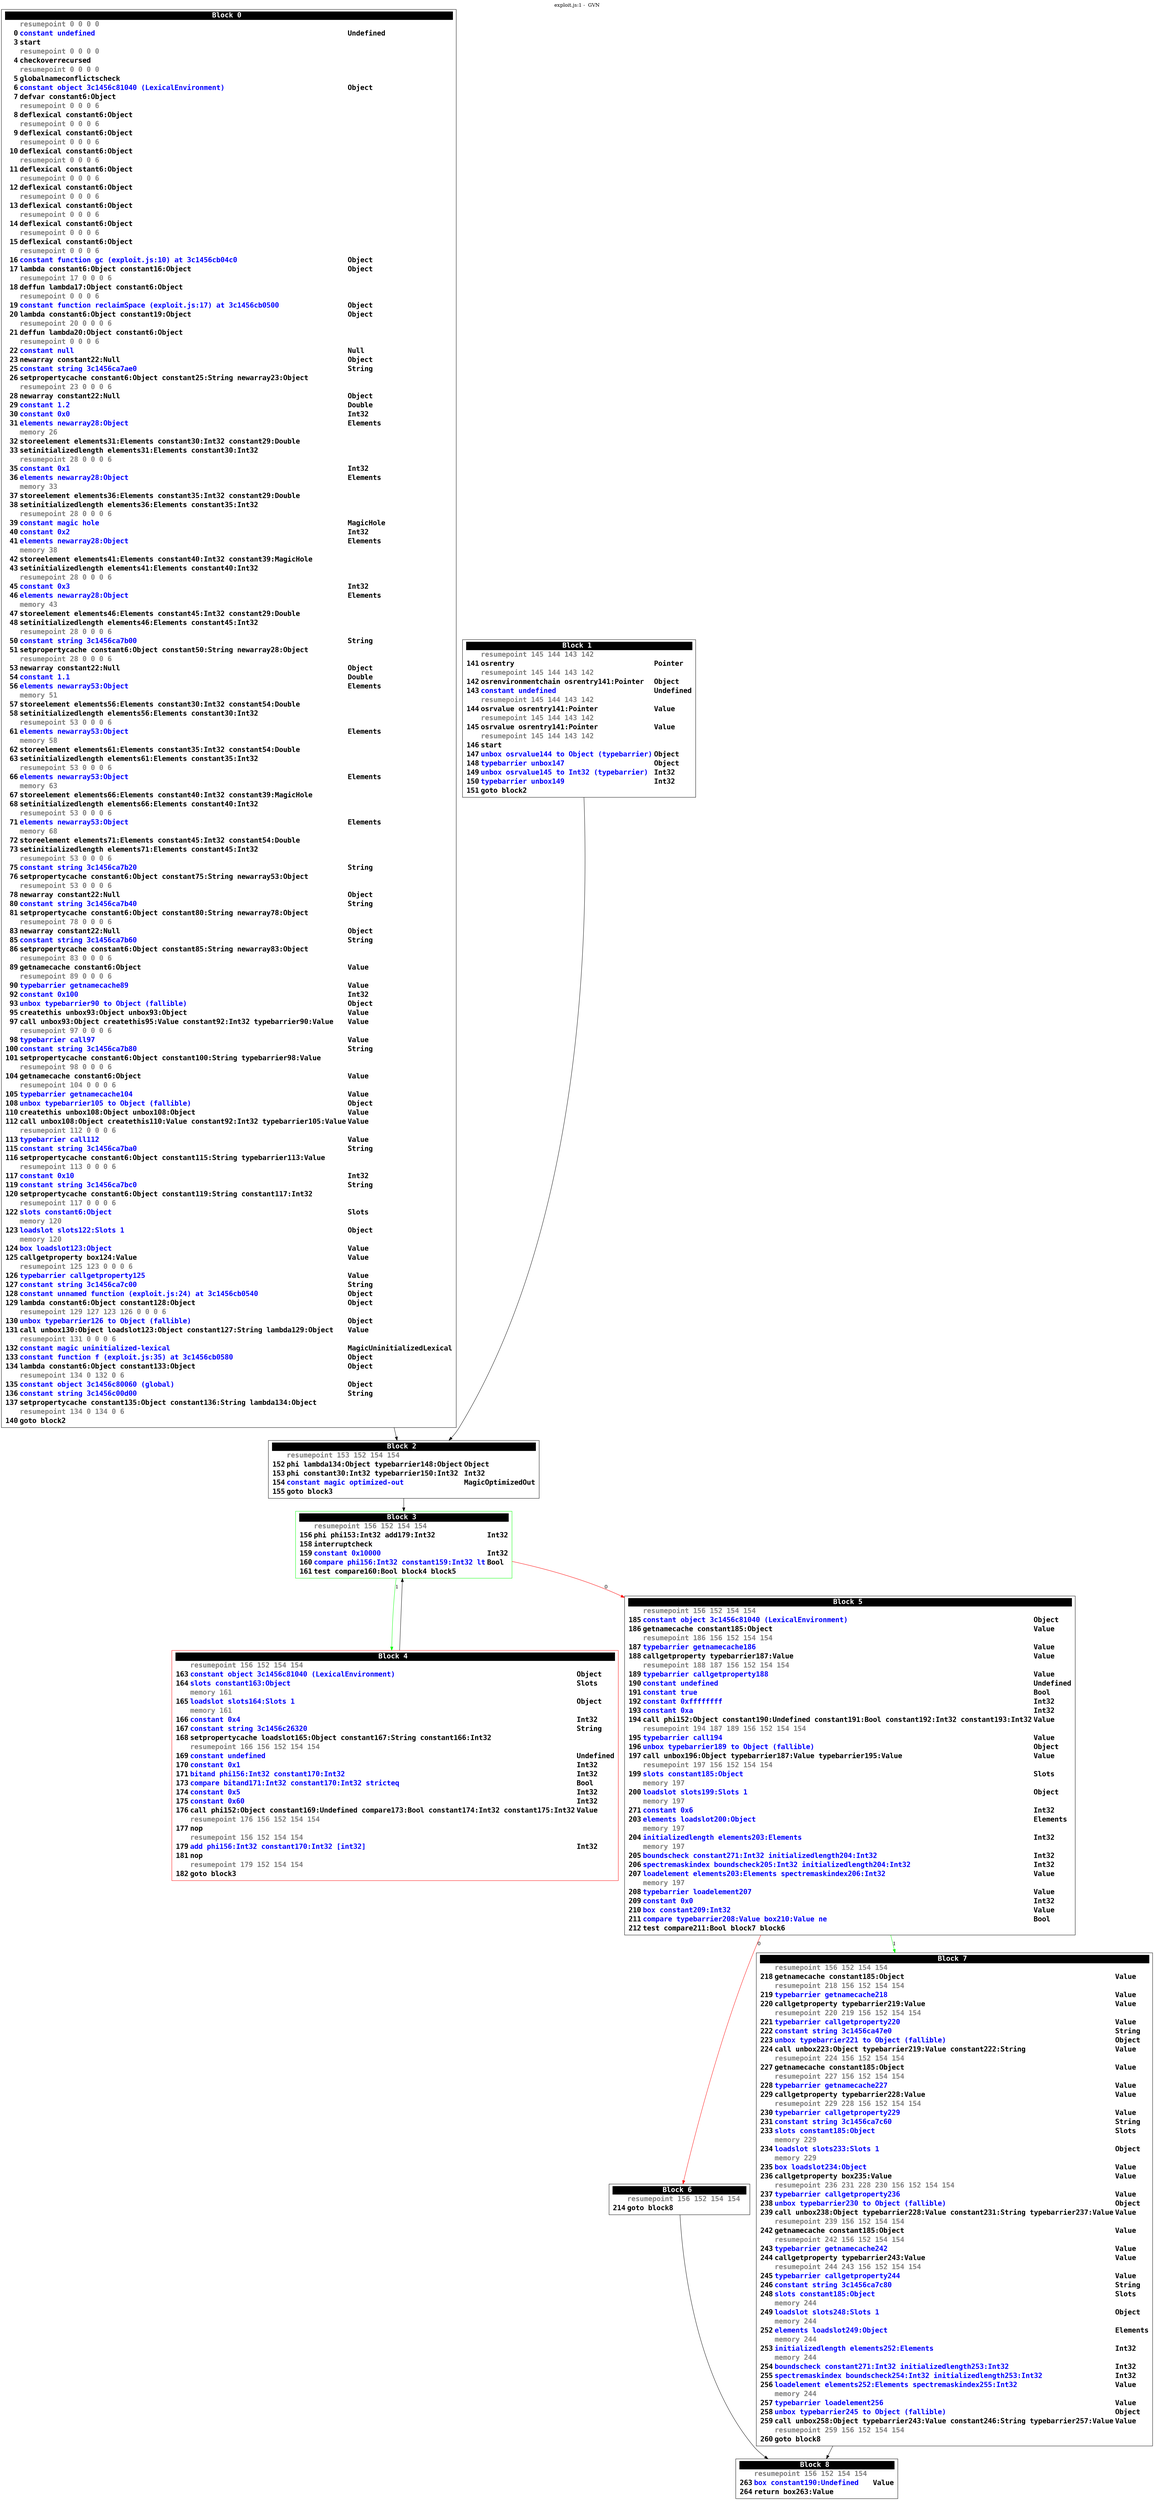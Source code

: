 digraph {
labelloc = t;
labelfontsize = 30;
label = "exploit.js:1 -  GVN";
  rankdir=TB
  splines=true

  "Block0" [ shape=box fontsize=20 fontname="Consolas Bold" label=<<table border="0" cellborder="0" cellpadding="1"><tr><td align="center" bgcolor="black" colspan="3"><font color="white">Block 0 </font></td></tr><tr><td align="left"></td><td align="left"><font color="grey50">resumepoint 0 0 0 0 </font></td><td></td></tr><tr><td align="right" port="i0">0</td><td align="left"><font color="blue">constant undefined</font></td><td align="left">Undefined</td></tr><tr><td align="right" port="i3">3</td><td align="left">start</td></tr><tr><td align="left"></td><td align="left"><font color="grey50">resumepoint 0 0 0 0 </font></td><td></td></tr><tr><td align="right" port="i4">4</td><td align="left">checkoverrecursed</td></tr><tr><td align="left"></td><td align="left"><font color="grey50">resumepoint 0 0 0 0 </font></td><td></td></tr><tr><td align="right" port="i5">5</td><td align="left">globalnameconflictscheck</td></tr><tr><td align="right" port="i6">6</td><td align="left"><font color="blue">constant object 3c1456c81040 (LexicalEnvironment)</font></td><td align="left">Object</td></tr><tr><td align="right" port="i7">7</td><td align="left">defvar constant6:Object</td></tr><tr><td align="left"></td><td align="left"><font color="grey50">resumepoint 0 0 0 6 </font></td><td></td></tr><tr><td align="right" port="i8">8</td><td align="left">deflexical constant6:Object</td></tr><tr><td align="left"></td><td align="left"><font color="grey50">resumepoint 0 0 0 6 </font></td><td></td></tr><tr><td align="right" port="i9">9</td><td align="left">deflexical constant6:Object</td></tr><tr><td align="left"></td><td align="left"><font color="grey50">resumepoint 0 0 0 6 </font></td><td></td></tr><tr><td align="right" port="i10">10</td><td align="left">deflexical constant6:Object</td></tr><tr><td align="left"></td><td align="left"><font color="grey50">resumepoint 0 0 0 6 </font></td><td></td></tr><tr><td align="right" port="i11">11</td><td align="left">deflexical constant6:Object</td></tr><tr><td align="left"></td><td align="left"><font color="grey50">resumepoint 0 0 0 6 </font></td><td></td></tr><tr><td align="right" port="i12">12</td><td align="left">deflexical constant6:Object</td></tr><tr><td align="left"></td><td align="left"><font color="grey50">resumepoint 0 0 0 6 </font></td><td></td></tr><tr><td align="right" port="i13">13</td><td align="left">deflexical constant6:Object</td></tr><tr><td align="left"></td><td align="left"><font color="grey50">resumepoint 0 0 0 6 </font></td><td></td></tr><tr><td align="right" port="i14">14</td><td align="left">deflexical constant6:Object</td></tr><tr><td align="left"></td><td align="left"><font color="grey50">resumepoint 0 0 0 6 </font></td><td></td></tr><tr><td align="right" port="i15">15</td><td align="left">deflexical constant6:Object</td></tr><tr><td align="left"></td><td align="left"><font color="grey50">resumepoint 0 0 0 6 </font></td><td></td></tr><tr><td align="right" port="i16">16</td><td align="left"><font color="blue">constant function gc (exploit.js:10) at 3c1456cb04c0</font></td><td align="left">Object</td></tr><tr><td align="right" port="i17">17</td><td align="left">lambda constant6:Object constant16:Object</td><td align="left">Object</td></tr><tr><td align="left"></td><td align="left"><font color="grey50">resumepoint 17 0 0 0 6 </font></td><td></td></tr><tr><td align="right" port="i18">18</td><td align="left">deffun lambda17:Object constant6:Object</td></tr><tr><td align="left"></td><td align="left"><font color="grey50">resumepoint 0 0 0 6 </font></td><td></td></tr><tr><td align="right" port="i19">19</td><td align="left"><font color="blue">constant function reclaimSpace (exploit.js:17) at 3c1456cb0500</font></td><td align="left">Object</td></tr><tr><td align="right" port="i20">20</td><td align="left">lambda constant6:Object constant19:Object</td><td align="left">Object</td></tr><tr><td align="left"></td><td align="left"><font color="grey50">resumepoint 20 0 0 0 6 </font></td><td></td></tr><tr><td align="right" port="i21">21</td><td align="left">deffun lambda20:Object constant6:Object</td></tr><tr><td align="left"></td><td align="left"><font color="grey50">resumepoint 0 0 0 6 </font></td><td></td></tr><tr><td align="right" port="i22">22</td><td align="left"><font color="blue">constant null</font></td><td align="left">Null</td></tr><tr><td align="right" port="i23">23</td><td align="left">newarray constant22:Null</td><td align="left">Object</td></tr><tr><td align="right" port="i25">25</td><td align="left"><font color="blue">constant string 3c1456ca7ae0</font></td><td align="left">String</td></tr><tr><td align="right" port="i26">26</td><td align="left">setpropertycache constant6:Object constant25:String newarray23:Object</td></tr><tr><td align="left"></td><td align="left"><font color="grey50">resumepoint 23 0 0 0 6 </font></td><td></td></tr><tr><td align="right" port="i28">28</td><td align="left">newarray constant22:Null</td><td align="left">Object</td></tr><tr><td align="right" port="i29">29</td><td align="left"><font color="blue">constant 1.2</font></td><td align="left">Double</td></tr><tr><td align="right" port="i30">30</td><td align="left"><font color="blue">constant 0x0</font></td><td align="left">Int32</td></tr><tr><td align="right" port="i31">31</td><td align="left"><font color="blue">elements newarray28:Object</font></td><td align="left">Elements</td></tr><tr><td align="left"></td><td align="left"><font color="grey50">memory 26 </font></td><td></td></tr><tr><td align="right" port="i32">32</td><td align="left">storeelement elements31:Elements constant30:Int32 constant29:Double</td></tr><tr><td align="right" port="i33">33</td><td align="left">setinitializedlength elements31:Elements constant30:Int32</td></tr><tr><td align="left"></td><td align="left"><font color="grey50">resumepoint 28 0 0 0 6 </font></td><td></td></tr><tr><td align="right" port="i35">35</td><td align="left"><font color="blue">constant 0x1</font></td><td align="left">Int32</td></tr><tr><td align="right" port="i36">36</td><td align="left"><font color="blue">elements newarray28:Object</font></td><td align="left">Elements</td></tr><tr><td align="left"></td><td align="left"><font color="grey50">memory 33 </font></td><td></td></tr><tr><td align="right" port="i37">37</td><td align="left">storeelement elements36:Elements constant35:Int32 constant29:Double</td></tr><tr><td align="right" port="i38">38</td><td align="left">setinitializedlength elements36:Elements constant35:Int32</td></tr><tr><td align="left"></td><td align="left"><font color="grey50">resumepoint 28 0 0 0 6 </font></td><td></td></tr><tr><td align="right" port="i39">39</td><td align="left"><font color="blue">constant magic hole</font></td><td align="left">MagicHole</td></tr><tr><td align="right" port="i40">40</td><td align="left"><font color="blue">constant 0x2</font></td><td align="left">Int32</td></tr><tr><td align="right" port="i41">41</td><td align="left"><font color="blue">elements newarray28:Object</font></td><td align="left">Elements</td></tr><tr><td align="left"></td><td align="left"><font color="grey50">memory 38 </font></td><td></td></tr><tr><td align="right" port="i42">42</td><td align="left">storeelement elements41:Elements constant40:Int32 constant39:MagicHole</td></tr><tr><td align="right" port="i43">43</td><td align="left">setinitializedlength elements41:Elements constant40:Int32</td></tr><tr><td align="left"></td><td align="left"><font color="grey50">resumepoint 28 0 0 0 6 </font></td><td></td></tr><tr><td align="right" port="i45">45</td><td align="left"><font color="blue">constant 0x3</font></td><td align="left">Int32</td></tr><tr><td align="right" port="i46">46</td><td align="left"><font color="blue">elements newarray28:Object</font></td><td align="left">Elements</td></tr><tr><td align="left"></td><td align="left"><font color="grey50">memory 43 </font></td><td></td></tr><tr><td align="right" port="i47">47</td><td align="left">storeelement elements46:Elements constant45:Int32 constant29:Double</td></tr><tr><td align="right" port="i48">48</td><td align="left">setinitializedlength elements46:Elements constant45:Int32</td></tr><tr><td align="left"></td><td align="left"><font color="grey50">resumepoint 28 0 0 0 6 </font></td><td></td></tr><tr><td align="right" port="i50">50</td><td align="left"><font color="blue">constant string 3c1456ca7b00</font></td><td align="left">String</td></tr><tr><td align="right" port="i51">51</td><td align="left">setpropertycache constant6:Object constant50:String newarray28:Object</td></tr><tr><td align="left"></td><td align="left"><font color="grey50">resumepoint 28 0 0 0 6 </font></td><td></td></tr><tr><td align="right" port="i53">53</td><td align="left">newarray constant22:Null</td><td align="left">Object</td></tr><tr><td align="right" port="i54">54</td><td align="left"><font color="blue">constant 1.1</font></td><td align="left">Double</td></tr><tr><td align="right" port="i56">56</td><td align="left"><font color="blue">elements newarray53:Object</font></td><td align="left">Elements</td></tr><tr><td align="left"></td><td align="left"><font color="grey50">memory 51 </font></td><td></td></tr><tr><td align="right" port="i57">57</td><td align="left">storeelement elements56:Elements constant30:Int32 constant54:Double</td></tr><tr><td align="right" port="i58">58</td><td align="left">setinitializedlength elements56:Elements constant30:Int32</td></tr><tr><td align="left"></td><td align="left"><font color="grey50">resumepoint 53 0 0 0 6 </font></td><td></td></tr><tr><td align="right" port="i61">61</td><td align="left"><font color="blue">elements newarray53:Object</font></td><td align="left">Elements</td></tr><tr><td align="left"></td><td align="left"><font color="grey50">memory 58 </font></td><td></td></tr><tr><td align="right" port="i62">62</td><td align="left">storeelement elements61:Elements constant35:Int32 constant54:Double</td></tr><tr><td align="right" port="i63">63</td><td align="left">setinitializedlength elements61:Elements constant35:Int32</td></tr><tr><td align="left"></td><td align="left"><font color="grey50">resumepoint 53 0 0 0 6 </font></td><td></td></tr><tr><td align="right" port="i66">66</td><td align="left"><font color="blue">elements newarray53:Object</font></td><td align="left">Elements</td></tr><tr><td align="left"></td><td align="left"><font color="grey50">memory 63 </font></td><td></td></tr><tr><td align="right" port="i67">67</td><td align="left">storeelement elements66:Elements constant40:Int32 constant39:MagicHole</td></tr><tr><td align="right" port="i68">68</td><td align="left">setinitializedlength elements66:Elements constant40:Int32</td></tr><tr><td align="left"></td><td align="left"><font color="grey50">resumepoint 53 0 0 0 6 </font></td><td></td></tr><tr><td align="right" port="i71">71</td><td align="left"><font color="blue">elements newarray53:Object</font></td><td align="left">Elements</td></tr><tr><td align="left"></td><td align="left"><font color="grey50">memory 68 </font></td><td></td></tr><tr><td align="right" port="i72">72</td><td align="left">storeelement elements71:Elements constant45:Int32 constant54:Double</td></tr><tr><td align="right" port="i73">73</td><td align="left">setinitializedlength elements71:Elements constant45:Int32</td></tr><tr><td align="left"></td><td align="left"><font color="grey50">resumepoint 53 0 0 0 6 </font></td><td></td></tr><tr><td align="right" port="i75">75</td><td align="left"><font color="blue">constant string 3c1456ca7b20</font></td><td align="left">String</td></tr><tr><td align="right" port="i76">76</td><td align="left">setpropertycache constant6:Object constant75:String newarray53:Object</td></tr><tr><td align="left"></td><td align="left"><font color="grey50">resumepoint 53 0 0 0 6 </font></td><td></td></tr><tr><td align="right" port="i78">78</td><td align="left">newarray constant22:Null</td><td align="left">Object</td></tr><tr><td align="right" port="i80">80</td><td align="left"><font color="blue">constant string 3c1456ca7b40</font></td><td align="left">String</td></tr><tr><td align="right" port="i81">81</td><td align="left">setpropertycache constant6:Object constant80:String newarray78:Object</td></tr><tr><td align="left"></td><td align="left"><font color="grey50">resumepoint 78 0 0 0 6 </font></td><td></td></tr><tr><td align="right" port="i83">83</td><td align="left">newarray constant22:Null</td><td align="left">Object</td></tr><tr><td align="right" port="i85">85</td><td align="left"><font color="blue">constant string 3c1456ca7b60</font></td><td align="left">String</td></tr><tr><td align="right" port="i86">86</td><td align="left">setpropertycache constant6:Object constant85:String newarray83:Object</td></tr><tr><td align="left"></td><td align="left"><font color="grey50">resumepoint 83 0 0 0 6 </font></td><td></td></tr><tr><td align="right" port="i89">89</td><td align="left">getnamecache constant6:Object</td><td align="left">Value</td></tr><tr><td align="left"></td><td align="left"><font color="grey50">resumepoint 89 0 0 0 6 </font></td><td></td></tr><tr><td align="right" port="i90">90</td><td align="left"><font color="blue">typebarrier getnamecache89</font></td><td align="left">Value</td></tr><tr><td align="right" port="i92">92</td><td align="left"><font color="blue">constant 0x100</font></td><td align="left">Int32</td></tr><tr><td align="right" port="i93">93</td><td align="left"><font color="blue">unbox typebarrier90 to Object (fallible)</font></td><td align="left">Object</td></tr><tr><td align="right" port="i95">95</td><td align="left">createthis unbox93:Object unbox93:Object</td><td align="left">Value</td></tr><tr><td align="right" port="i97">97</td><td align="left">call unbox93:Object createthis95:Value constant92:Int32 typebarrier90:Value</td><td align="left">Value</td></tr><tr><td align="left"></td><td align="left"><font color="grey50">resumepoint 97 0 0 0 6 </font></td><td></td></tr><tr><td align="right" port="i98">98</td><td align="left"><font color="blue">typebarrier call97</font></td><td align="left">Value</td></tr><tr><td align="right" port="i100">100</td><td align="left"><font color="blue">constant string 3c1456ca7b80</font></td><td align="left">String</td></tr><tr><td align="right" port="i101">101</td><td align="left">setpropertycache constant6:Object constant100:String typebarrier98:Value</td></tr><tr><td align="left"></td><td align="left"><font color="grey50">resumepoint 98 0 0 0 6 </font></td><td></td></tr><tr><td align="right" port="i104">104</td><td align="left">getnamecache constant6:Object</td><td align="left">Value</td></tr><tr><td align="left"></td><td align="left"><font color="grey50">resumepoint 104 0 0 0 6 </font></td><td></td></tr><tr><td align="right" port="i105">105</td><td align="left"><font color="blue">typebarrier getnamecache104</font></td><td align="left">Value</td></tr><tr><td align="right" port="i108">108</td><td align="left"><font color="blue">unbox typebarrier105 to Object (fallible)</font></td><td align="left">Object</td></tr><tr><td align="right" port="i110">110</td><td align="left">createthis unbox108:Object unbox108:Object</td><td align="left">Value</td></tr><tr><td align="right" port="i112">112</td><td align="left">call unbox108:Object createthis110:Value constant92:Int32 typebarrier105:Value</td><td align="left">Value</td></tr><tr><td align="left"></td><td align="left"><font color="grey50">resumepoint 112 0 0 0 6 </font></td><td></td></tr><tr><td align="right" port="i113">113</td><td align="left"><font color="blue">typebarrier call112</font></td><td align="left">Value</td></tr><tr><td align="right" port="i115">115</td><td align="left"><font color="blue">constant string 3c1456ca7ba0</font></td><td align="left">String</td></tr><tr><td align="right" port="i116">116</td><td align="left">setpropertycache constant6:Object constant115:String typebarrier113:Value</td></tr><tr><td align="left"></td><td align="left"><font color="grey50">resumepoint 113 0 0 0 6 </font></td><td></td></tr><tr><td align="right" port="i117">117</td><td align="left"><font color="blue">constant 0x10</font></td><td align="left">Int32</td></tr><tr><td align="right" port="i119">119</td><td align="left"><font color="blue">constant string 3c1456ca7bc0</font></td><td align="left">String</td></tr><tr><td align="right" port="i120">120</td><td align="left">setpropertycache constant6:Object constant119:String constant117:Int32</td></tr><tr><td align="left"></td><td align="left"><font color="grey50">resumepoint 117 0 0 0 6 </font></td><td></td></tr><tr><td align="right" port="i122">122</td><td align="left"><font color="blue">slots constant6:Object</font></td><td align="left">Slots</td></tr><tr><td align="left"></td><td align="left"><font color="grey50">memory 120 </font></td><td></td></tr><tr><td align="right" port="i123">123</td><td align="left"><font color="blue">loadslot slots122:Slots 1</font></td><td align="left">Object</td></tr><tr><td align="left"></td><td align="left"><font color="grey50">memory 120 </font></td><td></td></tr><tr><td align="right" port="i124">124</td><td align="left"><font color="blue">box loadslot123:Object</font></td><td align="left">Value</td></tr><tr><td align="right" port="i125">125</td><td align="left">callgetproperty box124:Value</td><td align="left">Value</td></tr><tr><td align="left"></td><td align="left"><font color="grey50">resumepoint 125 123 0 0 0 6 </font></td><td></td></tr><tr><td align="right" port="i126">126</td><td align="left"><font color="blue">typebarrier callgetproperty125</font></td><td align="left">Value</td></tr><tr><td align="right" port="i127">127</td><td align="left"><font color="blue">constant string 3c1456ca7c00</font></td><td align="left">String</td></tr><tr><td align="right" port="i128">128</td><td align="left"><font color="blue">constant unnamed function (exploit.js:24) at 3c1456cb0540</font></td><td align="left">Object</td></tr><tr><td align="right" port="i129">129</td><td align="left">lambda constant6:Object constant128:Object</td><td align="left">Object</td></tr><tr><td align="left"></td><td align="left"><font color="grey50">resumepoint 129 127 123 126 0 0 0 6 </font></td><td></td></tr><tr><td align="right" port="i130">130</td><td align="left"><font color="blue">unbox typebarrier126 to Object (fallible)</font></td><td align="left">Object</td></tr><tr><td align="right" port="i131">131</td><td align="left">call unbox130:Object loadslot123:Object constant127:String lambda129:Object</td><td align="left">Value</td></tr><tr><td align="left"></td><td align="left"><font color="grey50">resumepoint 131 0 0 0 6 </font></td><td></td></tr><tr><td align="right" port="i132">132</td><td align="left"><font color="blue">constant magic uninitialized-lexical</font></td><td align="left">MagicUninitializedLexical</td></tr><tr><td align="right" port="i133">133</td><td align="left"><font color="blue">constant function f (exploit.js:35) at 3c1456cb0580</font></td><td align="left">Object</td></tr><tr><td align="right" port="i134">134</td><td align="left">lambda constant6:Object constant133:Object</td><td align="left">Object</td></tr><tr><td align="left"></td><td align="left"><font color="grey50">resumepoint 134 0 132 0 6 </font></td><td></td></tr><tr><td align="right" port="i135">135</td><td align="left"><font color="blue">constant object 3c1456c80060 (global)</font></td><td align="left">Object</td></tr><tr><td align="right" port="i136">136</td><td align="left"><font color="blue">constant string 3c1456c00d00</font></td><td align="left">String</td></tr><tr><td align="right" port="i137">137</td><td align="left">setpropertycache constant135:Object constant136:String lambda134:Object</td></tr><tr><td align="left"></td><td align="left"><font color="grey50">resumepoint 134 0 134 0 6 </font></td><td></td></tr><tr><td align="right" port="i140">140</td><td align="left">goto block2</td></tr></table>> ] ;
  "Block1" [ shape=box fontsize=20 fontname="Consolas Bold" label=<<table border="0" cellborder="0" cellpadding="1"><tr><td align="center" bgcolor="black" colspan="3"><font color="white">Block 1 </font></td></tr><tr><td align="left"></td><td align="left"><font color="grey50">resumepoint 145 144 143 142 </font></td><td></td></tr><tr><td align="right" port="i141">141</td><td align="left">osrentry</td><td align="left">Pointer</td></tr><tr><td align="left"></td><td align="left"><font color="grey50">resumepoint 145 144 143 142 </font></td><td></td></tr><tr><td align="right" port="i142">142</td><td align="left">osrenvironmentchain osrentry141:Pointer</td><td align="left">Object</td></tr><tr><td align="right" port="i143">143</td><td align="left"><font color="blue">constant undefined</font></td><td align="left">Undefined</td></tr><tr><td align="left"></td><td align="left"><font color="grey50">resumepoint 145 144 143 142 </font></td><td></td></tr><tr><td align="right" port="i144">144</td><td align="left">osrvalue osrentry141:Pointer</td><td align="left">Value</td></tr><tr><td align="left"></td><td align="left"><font color="grey50">resumepoint 145 144 143 142 </font></td><td></td></tr><tr><td align="right" port="i145">145</td><td align="left">osrvalue osrentry141:Pointer</td><td align="left">Value</td></tr><tr><td align="left"></td><td align="left"><font color="grey50">resumepoint 145 144 143 142 </font></td><td></td></tr><tr><td align="right" port="i146">146</td><td align="left">start</td></tr><tr><td align="right" port="i147">147</td><td align="left"><font color="blue">unbox osrvalue144 to Object (typebarrier)</font></td><td align="left">Object</td></tr><tr><td align="right" port="i148">148</td><td align="left"><font color="blue">typebarrier unbox147</font></td><td align="left">Object</td></tr><tr><td align="right" port="i149">149</td><td align="left"><font color="blue">unbox osrvalue145 to Int32 (typebarrier)</font></td><td align="left">Int32</td></tr><tr><td align="right" port="i150">150</td><td align="left"><font color="blue">typebarrier unbox149</font></td><td align="left">Int32</td></tr><tr><td align="right" port="i151">151</td><td align="left">goto block2</td></tr></table>> ] ;
  "Block2" [ shape=box fontsize=20 fontname="Consolas Bold" label=<<table border="0" cellborder="0" cellpadding="1"><tr><td align="center" bgcolor="black" colspan="3"><font color="white">Block 2 </font></td></tr><tr><td align="left"></td><td align="left"><font color="grey50">resumepoint 153 152 154 154 </font></td><td></td></tr><tr><td align="right" port="i152">152</td><td align="left">phi lambda134:Object typebarrier148:Object</td><td align="left">Object</td></tr><tr><td align="right" port="i153">153</td><td align="left">phi constant30:Int32 typebarrier150:Int32</td><td align="left">Int32</td></tr><tr><td align="right" port="i154">154</td><td align="left"><font color="blue">constant magic optimized-out</font></td><td align="left">MagicOptimizedOut</td></tr><tr><td align="right" port="i155">155</td><td align="left">goto block3</td></tr></table>> ] ;
  "Block3" [ color=green shape=box fontsize=20 fontname="Consolas Bold" label=<<table border="0" cellborder="0" cellpadding="1"><tr><td align="center" bgcolor="black" colspan="3"><font color="white">Block 3 </font></td></tr><tr><td align="left"></td><td align="left"><font color="grey50">resumepoint 156 152 154 154 </font></td><td></td></tr><tr><td align="right" port="i156">156</td><td align="left">phi phi153:Int32 add179:Int32</td><td align="left">Int32</td></tr><tr><td align="right" port="i158">158</td><td align="left">interruptcheck</td></tr><tr><td align="right" port="i159">159</td><td align="left"><font color="blue">constant 0x10000</font></td><td align="left">Int32</td></tr><tr><td align="right" port="i160">160</td><td align="left"><font color="blue">compare phi156:Int32 constant159:Int32 lt</font></td><td align="left">Bool</td></tr><tr><td align="right" port="i161">161</td><td align="left">test compare160:Bool block4 block5</td></tr></table>> ] ;
  "Block4" [ color=red shape=box fontsize=20 fontname="Consolas Bold" label=<<table border="0" cellborder="0" cellpadding="1"><tr><td align="center" bgcolor="black" colspan="3"><font color="white">Block 4 </font></td></tr><tr><td align="left"></td><td align="left"><font color="grey50">resumepoint 156 152 154 154 </font></td><td></td></tr><tr><td align="right" port="i163">163</td><td align="left"><font color="blue">constant object 3c1456c81040 (LexicalEnvironment)</font></td><td align="left">Object</td></tr><tr><td align="right" port="i164">164</td><td align="left"><font color="blue">slots constant163:Object</font></td><td align="left">Slots</td></tr><tr><td align="left"></td><td align="left"><font color="grey50">memory 161 </font></td><td></td></tr><tr><td align="right" port="i165">165</td><td align="left"><font color="blue">loadslot slots164:Slots 1</font></td><td align="left">Object</td></tr><tr><td align="left"></td><td align="left"><font color="grey50">memory 161 </font></td><td></td></tr><tr><td align="right" port="i166">166</td><td align="left"><font color="blue">constant 0x4</font></td><td align="left">Int32</td></tr><tr><td align="right" port="i167">167</td><td align="left"><font color="blue">constant string 3c1456c26320</font></td><td align="left">String</td></tr><tr><td align="right" port="i168">168</td><td align="left">setpropertycache loadslot165:Object constant167:String constant166:Int32</td></tr><tr><td align="left"></td><td align="left"><font color="grey50">resumepoint 166 156 152 154 154 </font></td><td></td></tr><tr><td align="right" port="i169">169</td><td align="left"><font color="blue">constant undefined</font></td><td align="left">Undefined</td></tr><tr><td align="right" port="i170">170</td><td align="left"><font color="blue">constant 0x1</font></td><td align="left">Int32</td></tr><tr><td align="right" port="i171">171</td><td align="left"><font color="blue">bitand phi156:Int32 constant170:Int32</font></td><td align="left">Int32</td></tr><tr><td align="right" port="i173">173</td><td align="left"><font color="blue">compare bitand171:Int32 constant170:Int32 stricteq</font></td><td align="left">Bool</td></tr><tr><td align="right" port="i174">174</td><td align="left"><font color="blue">constant 0x5</font></td><td align="left">Int32</td></tr><tr><td align="right" port="i175">175</td><td align="left"><font color="blue">constant 0x60</font></td><td align="left">Int32</td></tr><tr><td align="right" port="i176">176</td><td align="left">call phi152:Object constant169:Undefined compare173:Bool constant174:Int32 constant175:Int32</td><td align="left">Value</td></tr><tr><td align="left"></td><td align="left"><font color="grey50">resumepoint 176 156 152 154 154 </font></td><td></td></tr><tr><td align="right" port="i177">177</td><td align="left">nop</td></tr><tr><td align="left"></td><td align="left"><font color="grey50">resumepoint 156 152 154 154 </font></td><td></td></tr><tr><td align="right" port="i179">179</td><td align="left"><font color="blue">add phi156:Int32 constant170:Int32 [int32]</font></td><td align="left">Int32</td></tr><tr><td align="right" port="i181">181</td><td align="left">nop</td></tr><tr><td align="left"></td><td align="left"><font color="grey50">resumepoint 179 152 154 154 </font></td><td></td></tr><tr><td align="right" port="i182">182</td><td align="left">goto block3</td></tr></table>> ] ;
  "Block5" [ shape=box fontsize=20 fontname="Consolas Bold" label=<<table border="0" cellborder="0" cellpadding="1"><tr><td align="center" bgcolor="black" colspan="3"><font color="white">Block 5 </font></td></tr><tr><td align="left"></td><td align="left"><font color="grey50">resumepoint 156 152 154 154 </font></td><td></td></tr><tr><td align="right" port="i185">185</td><td align="left"><font color="blue">constant object 3c1456c81040 (LexicalEnvironment)</font></td><td align="left">Object</td></tr><tr><td align="right" port="i186">186</td><td align="left">getnamecache constant185:Object</td><td align="left">Value</td></tr><tr><td align="left"></td><td align="left"><font color="grey50">resumepoint 186 156 152 154 154 </font></td><td></td></tr><tr><td align="right" port="i187">187</td><td align="left"><font color="blue">typebarrier getnamecache186</font></td><td align="left">Value</td></tr><tr><td align="right" port="i188">188</td><td align="left">callgetproperty typebarrier187:Value</td><td align="left">Value</td></tr><tr><td align="left"></td><td align="left"><font color="grey50">resumepoint 188 187 156 152 154 154 </font></td><td></td></tr><tr><td align="right" port="i189">189</td><td align="left"><font color="blue">typebarrier callgetproperty188</font></td><td align="left">Value</td></tr><tr><td align="right" port="i190">190</td><td align="left"><font color="blue">constant undefined</font></td><td align="left">Undefined</td></tr><tr><td align="right" port="i191">191</td><td align="left"><font color="blue">constant true</font></td><td align="left">Bool</td></tr><tr><td align="right" port="i192">192</td><td align="left"><font color="blue">constant 0xffffffff</font></td><td align="left">Int32</td></tr><tr><td align="right" port="i193">193</td><td align="left"><font color="blue">constant 0xa</font></td><td align="left">Int32</td></tr><tr><td align="right" port="i194">194</td><td align="left">call phi152:Object constant190:Undefined constant191:Bool constant192:Int32 constant193:Int32</td><td align="left">Value</td></tr><tr><td align="left"></td><td align="left"><font color="grey50">resumepoint 194 187 189 156 152 154 154 </font></td><td></td></tr><tr><td align="right" port="i195">195</td><td align="left"><font color="blue">typebarrier call194</font></td><td align="left">Value</td></tr><tr><td align="right" port="i196">196</td><td align="left"><font color="blue">unbox typebarrier189 to Object (fallible)</font></td><td align="left">Object</td></tr><tr><td align="right" port="i197">197</td><td align="left">call unbox196:Object typebarrier187:Value typebarrier195:Value</td><td align="left">Value</td></tr><tr><td align="left"></td><td align="left"><font color="grey50">resumepoint 197 156 152 154 154 </font></td><td></td></tr><tr><td align="right" port="i199">199</td><td align="left"><font color="blue">slots constant185:Object</font></td><td align="left">Slots</td></tr><tr><td align="left"></td><td align="left"><font color="grey50">memory 197 </font></td><td></td></tr><tr><td align="right" port="i200">200</td><td align="left"><font color="blue">loadslot slots199:Slots 1</font></td><td align="left">Object</td></tr><tr><td align="left"></td><td align="left"><font color="grey50">memory 197 </font></td><td></td></tr><tr><td align="right" port="i271">271</td><td align="left"><font color="blue">constant 0x6</font></td><td align="left">Int32</td></tr><tr><td align="right" port="i203">203</td><td align="left"><font color="blue">elements loadslot200:Object</font></td><td align="left">Elements</td></tr><tr><td align="left"></td><td align="left"><font color="grey50">memory 197 </font></td><td></td></tr><tr><td align="right" port="i204">204</td><td align="left"><font color="blue">initializedlength elements203:Elements</font></td><td align="left">Int32</td></tr><tr><td align="left"></td><td align="left"><font color="grey50">memory 197 </font></td><td></td></tr><tr><td align="right" port="i205">205</td><td align="left"><font color="blue">boundscheck constant271:Int32 initializedlength204:Int32</font></td><td align="left">Int32</td></tr><tr><td align="right" port="i206">206</td><td align="left"><font color="blue">spectremaskindex boundscheck205:Int32 initializedlength204:Int32</font></td><td align="left">Int32</td></tr><tr><td align="right" port="i207">207</td><td align="left"><font color="blue">loadelement elements203:Elements spectremaskindex206:Int32</font></td><td align="left">Value</td></tr><tr><td align="left"></td><td align="left"><font color="grey50">memory 197 </font></td><td></td></tr><tr><td align="right" port="i208">208</td><td align="left"><font color="blue">typebarrier loadelement207</font></td><td align="left">Value</td></tr><tr><td align="right" port="i209">209</td><td align="left"><font color="blue">constant 0x0</font></td><td align="left">Int32</td></tr><tr><td align="right" port="i210">210</td><td align="left"><font color="blue">box constant209:Int32</font></td><td align="left">Value</td></tr><tr><td align="right" port="i211">211</td><td align="left"><font color="blue">compare typebarrier208:Value box210:Value ne</font></td><td align="left">Bool</td></tr><tr><td align="right" port="i212">212</td><td align="left">test compare211:Bool block7 block6</td></tr></table>> ] ;
  "Block6" [ shape=box fontsize=20 fontname="Consolas Bold" label=<<table border="0" cellborder="0" cellpadding="1"><tr><td align="center" bgcolor="black" colspan="3"><font color="white">Block 6 </font></td></tr><tr><td align="left"></td><td align="left"><font color="grey50">resumepoint 156 152 154 154 </font></td><td></td></tr><tr><td align="right" port="i214">214</td><td align="left">goto block8</td></tr></table>> ] ;
  "Block7" [ shape=box fontsize=20 fontname="Consolas Bold" label=<<table border="0" cellborder="0" cellpadding="1"><tr><td align="center" bgcolor="black" colspan="3"><font color="white">Block 7 </font></td></tr><tr><td align="left"></td><td align="left"><font color="grey50">resumepoint 156 152 154 154 </font></td><td></td></tr><tr><td align="right" port="i218">218</td><td align="left">getnamecache constant185:Object</td><td align="left">Value</td></tr><tr><td align="left"></td><td align="left"><font color="grey50">resumepoint 218 156 152 154 154 </font></td><td></td></tr><tr><td align="right" port="i219">219</td><td align="left"><font color="blue">typebarrier getnamecache218</font></td><td align="left">Value</td></tr><tr><td align="right" port="i220">220</td><td align="left">callgetproperty typebarrier219:Value</td><td align="left">Value</td></tr><tr><td align="left"></td><td align="left"><font color="grey50">resumepoint 220 219 156 152 154 154 </font></td><td></td></tr><tr><td align="right" port="i221">221</td><td align="left"><font color="blue">typebarrier callgetproperty220</font></td><td align="left">Value</td></tr><tr><td align="right" port="i222">222</td><td align="left"><font color="blue">constant string 3c1456ca47e0</font></td><td align="left">String</td></tr><tr><td align="right" port="i223">223</td><td align="left"><font color="blue">unbox typebarrier221 to Object (fallible)</font></td><td align="left">Object</td></tr><tr><td align="right" port="i224">224</td><td align="left">call unbox223:Object typebarrier219:Value constant222:String</td><td align="left">Value</td></tr><tr><td align="left"></td><td align="left"><font color="grey50">resumepoint 224 156 152 154 154 </font></td><td></td></tr><tr><td align="right" port="i227">227</td><td align="left">getnamecache constant185:Object</td><td align="left">Value</td></tr><tr><td align="left"></td><td align="left"><font color="grey50">resumepoint 227 156 152 154 154 </font></td><td></td></tr><tr><td align="right" port="i228">228</td><td align="left"><font color="blue">typebarrier getnamecache227</font></td><td align="left">Value</td></tr><tr><td align="right" port="i229">229</td><td align="left">callgetproperty typebarrier228:Value</td><td align="left">Value</td></tr><tr><td align="left"></td><td align="left"><font color="grey50">resumepoint 229 228 156 152 154 154 </font></td><td></td></tr><tr><td align="right" port="i230">230</td><td align="left"><font color="blue">typebarrier callgetproperty229</font></td><td align="left">Value</td></tr><tr><td align="right" port="i231">231</td><td align="left"><font color="blue">constant string 3c1456ca7c60</font></td><td align="left">String</td></tr><tr><td align="right" port="i233">233</td><td align="left"><font color="blue">slots constant185:Object</font></td><td align="left">Slots</td></tr><tr><td align="left"></td><td align="left"><font color="grey50">memory 229 </font></td><td></td></tr><tr><td align="right" port="i234">234</td><td align="left"><font color="blue">loadslot slots233:Slots 1</font></td><td align="left">Object</td></tr><tr><td align="left"></td><td align="left"><font color="grey50">memory 229 </font></td><td></td></tr><tr><td align="right" port="i235">235</td><td align="left"><font color="blue">box loadslot234:Object</font></td><td align="left">Value</td></tr><tr><td align="right" port="i236">236</td><td align="left">callgetproperty box235:Value</td><td align="left">Value</td></tr><tr><td align="left"></td><td align="left"><font color="grey50">resumepoint 236 231 228 230 156 152 154 154 </font></td><td></td></tr><tr><td align="right" port="i237">237</td><td align="left"><font color="blue">typebarrier callgetproperty236</font></td><td align="left">Value</td></tr><tr><td align="right" port="i238">238</td><td align="left"><font color="blue">unbox typebarrier230 to Object (fallible)</font></td><td align="left">Object</td></tr><tr><td align="right" port="i239">239</td><td align="left">call unbox238:Object typebarrier228:Value constant231:String typebarrier237:Value</td><td align="left">Value</td></tr><tr><td align="left"></td><td align="left"><font color="grey50">resumepoint 239 156 152 154 154 </font></td><td></td></tr><tr><td align="right" port="i242">242</td><td align="left">getnamecache constant185:Object</td><td align="left">Value</td></tr><tr><td align="left"></td><td align="left"><font color="grey50">resumepoint 242 156 152 154 154 </font></td><td></td></tr><tr><td align="right" port="i243">243</td><td align="left"><font color="blue">typebarrier getnamecache242</font></td><td align="left">Value</td></tr><tr><td align="right" port="i244">244</td><td align="left">callgetproperty typebarrier243:Value</td><td align="left">Value</td></tr><tr><td align="left"></td><td align="left"><font color="grey50">resumepoint 244 243 156 152 154 154 </font></td><td></td></tr><tr><td align="right" port="i245">245</td><td align="left"><font color="blue">typebarrier callgetproperty244</font></td><td align="left">Value</td></tr><tr><td align="right" port="i246">246</td><td align="left"><font color="blue">constant string 3c1456ca7c80</font></td><td align="left">String</td></tr><tr><td align="right" port="i248">248</td><td align="left"><font color="blue">slots constant185:Object</font></td><td align="left">Slots</td></tr><tr><td align="left"></td><td align="left"><font color="grey50">memory 244 </font></td><td></td></tr><tr><td align="right" port="i249">249</td><td align="left"><font color="blue">loadslot slots248:Slots 1</font></td><td align="left">Object</td></tr><tr><td align="left"></td><td align="left"><font color="grey50">memory 244 </font></td><td></td></tr><tr><td align="right" port="i252">252</td><td align="left"><font color="blue">elements loadslot249:Object</font></td><td align="left">Elements</td></tr><tr><td align="left"></td><td align="left"><font color="grey50">memory 244 </font></td><td></td></tr><tr><td align="right" port="i253">253</td><td align="left"><font color="blue">initializedlength elements252:Elements</font></td><td align="left">Int32</td></tr><tr><td align="left"></td><td align="left"><font color="grey50">memory 244 </font></td><td></td></tr><tr><td align="right" port="i254">254</td><td align="left"><font color="blue">boundscheck constant271:Int32 initializedlength253:Int32</font></td><td align="left">Int32</td></tr><tr><td align="right" port="i255">255</td><td align="left"><font color="blue">spectremaskindex boundscheck254:Int32 initializedlength253:Int32</font></td><td align="left">Int32</td></tr><tr><td align="right" port="i256">256</td><td align="left"><font color="blue">loadelement elements252:Elements spectremaskindex255:Int32</font></td><td align="left">Value</td></tr><tr><td align="left"></td><td align="left"><font color="grey50">memory 244 </font></td><td></td></tr><tr><td align="right" port="i257">257</td><td align="left"><font color="blue">typebarrier loadelement256</font></td><td align="left">Value</td></tr><tr><td align="right" port="i258">258</td><td align="left"><font color="blue">unbox typebarrier245 to Object (fallible)</font></td><td align="left">Object</td></tr><tr><td align="right" port="i259">259</td><td align="left">call unbox258:Object typebarrier243:Value constant246:String typebarrier257:Value</td><td align="left">Value</td></tr><tr><td align="left"></td><td align="left"><font color="grey50">resumepoint 259 156 152 154 154 </font></td><td></td></tr><tr><td align="right" port="i260">260</td><td align="left">goto block8</td></tr></table>> ] ;
  "Block8" [ shape=box fontsize=20 fontname="Consolas Bold" label=<<table border="0" cellborder="0" cellpadding="1"><tr><td align="center" bgcolor="black" colspan="3"><font color="white">Block 8 </font></td></tr><tr><td align="left"></td><td align="left"><font color="grey50">resumepoint 156 152 154 154 </font></td><td></td></tr><tr><td align="right" port="i263">263</td><td align="left"><font color="blue">box constant190:Undefined</font></td><td align="left">Value</td></tr><tr><td align="right" port="i264">264</td><td align="left">return box263:Value</td></tr></table>> ] ;

  "Block0" -> "Block2" ;
  "Block1" -> "Block2" ;
  "Block2" -> "Block3" ;
  "Block3" -> "Block4" [ color=green label=1 ] ;
  "Block3" -> "Block5" [ color=red label=0 ] ;
  "Block4" -> "Block3" ;
  "Block5" -> "Block7" [ color=green label=1 ] ;
  "Block5" -> "Block6" [ color=red label=0 ] ;
  "Block6" -> "Block8" ;
  "Block7" -> "Block8" ;
}
